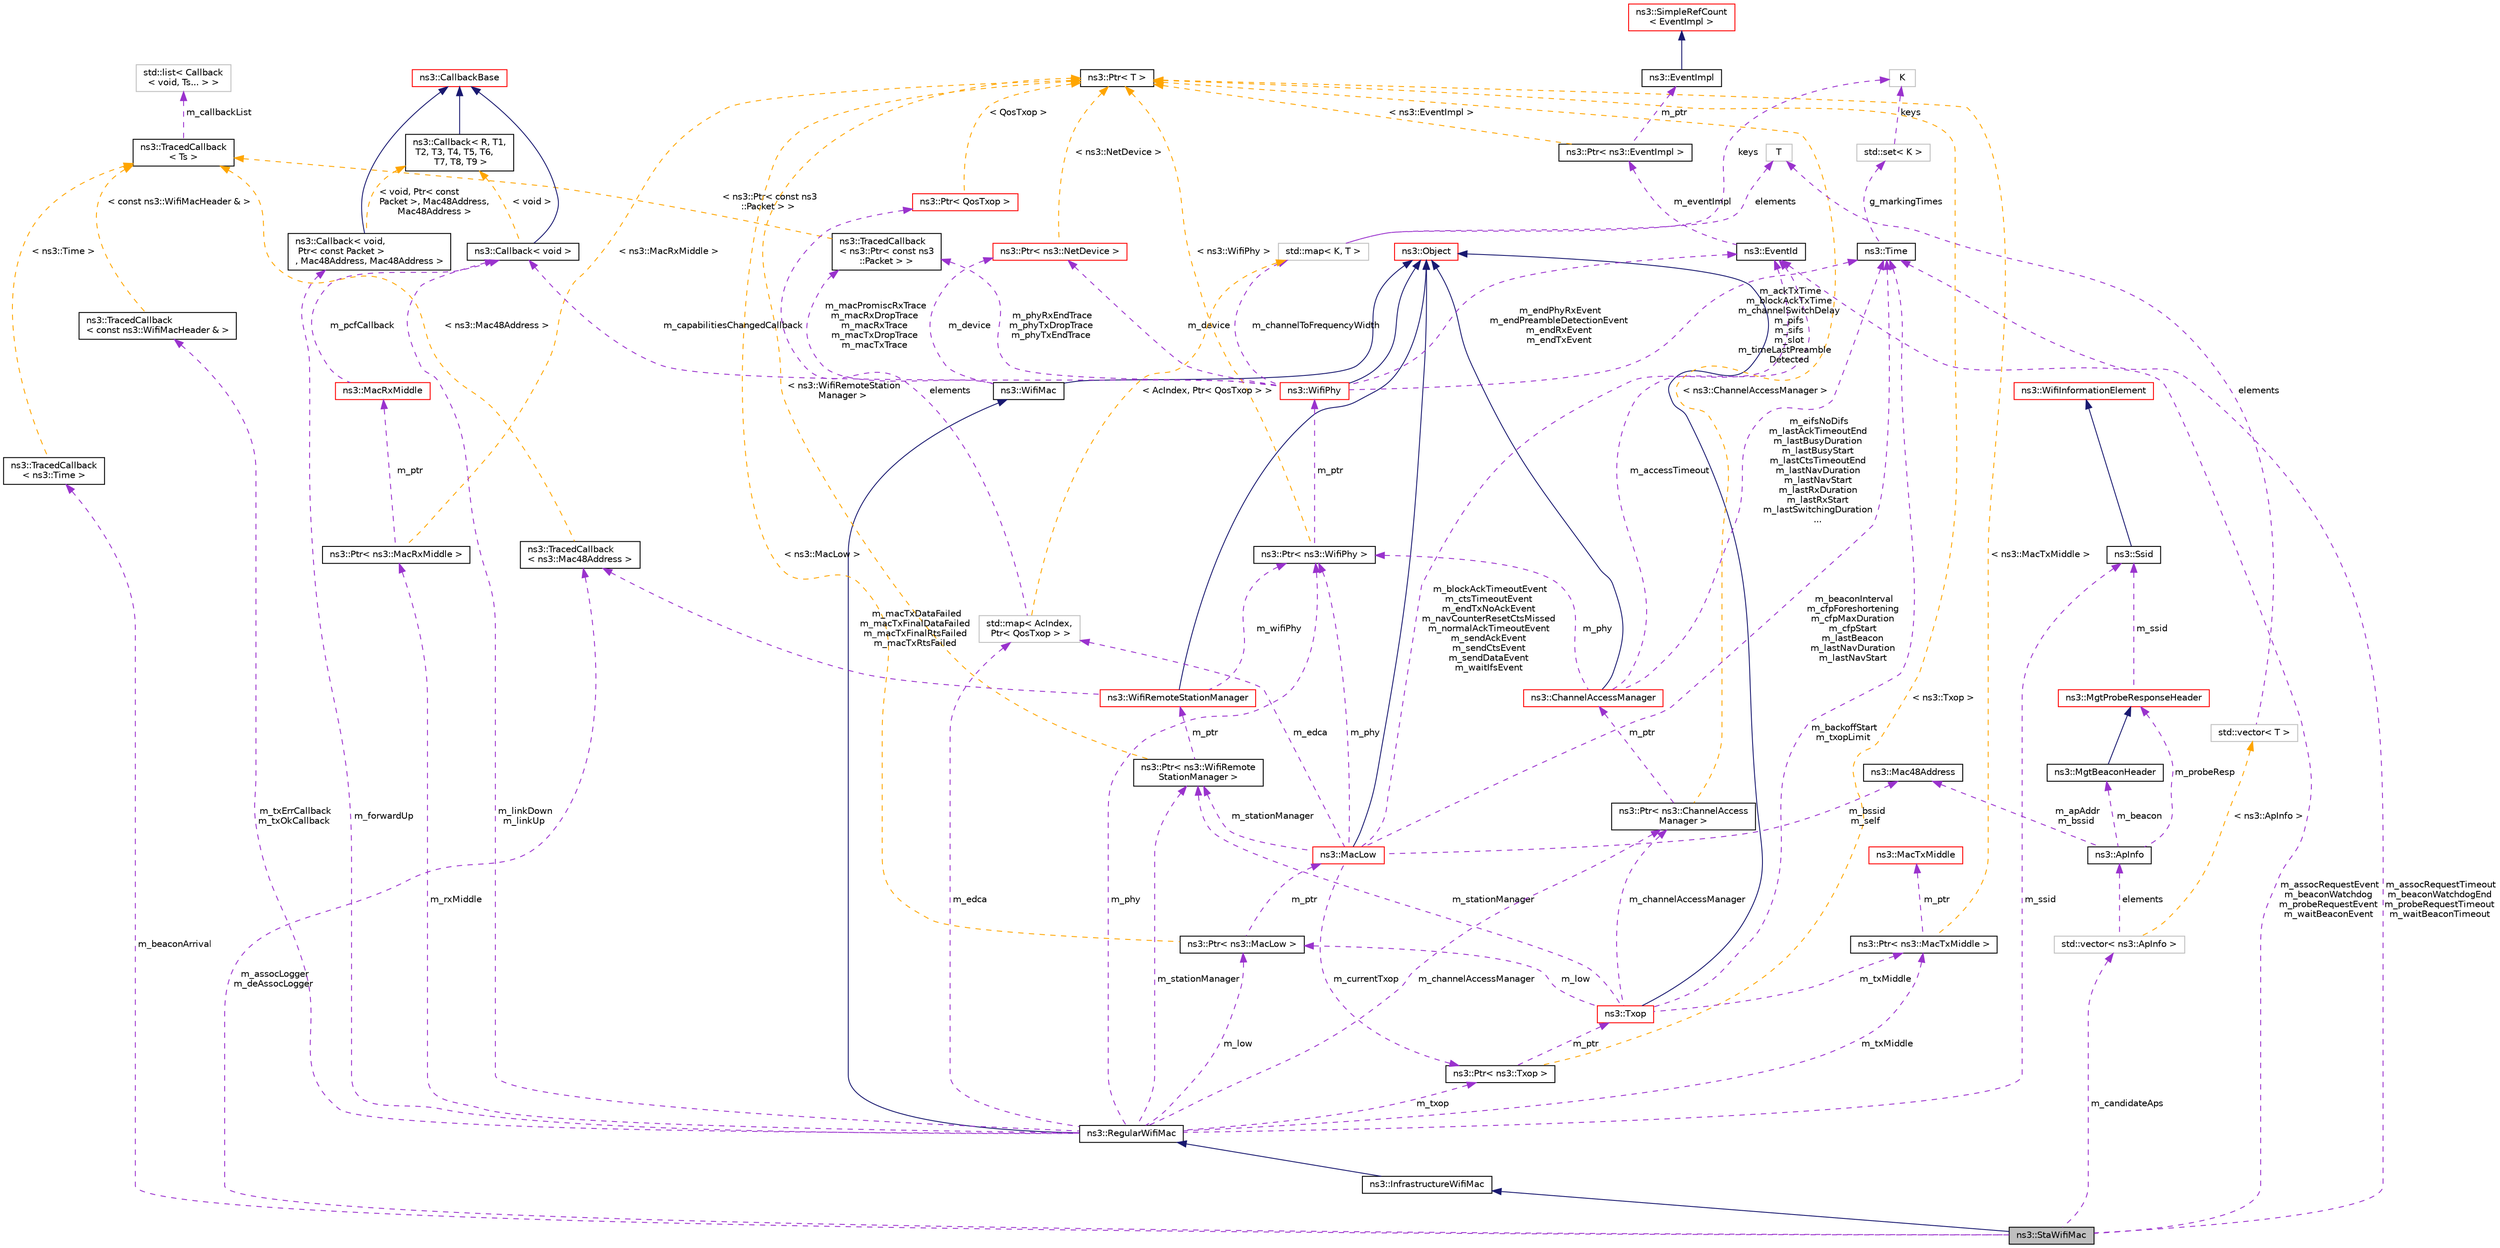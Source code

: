 digraph "ns3::StaWifiMac"
{
 // LATEX_PDF_SIZE
  edge [fontname="Helvetica",fontsize="10",labelfontname="Helvetica",labelfontsize="10"];
  node [fontname="Helvetica",fontsize="10",shape=record];
  Node1 [label="ns3::StaWifiMac",height=0.2,width=0.4,color="black", fillcolor="grey75", style="filled", fontcolor="black",tooltip="The Wifi MAC high model for a non-AP STA in a BSS."];
  Node2 -> Node1 [dir="back",color="midnightblue",fontsize="10",style="solid",fontname="Helvetica"];
  Node2 [label="ns3::InfrastructureWifiMac",height=0.2,width=0.4,color="black", fillcolor="white", style="filled",URL="$classns3_1_1_infrastructure_wifi_mac.html",tooltip="The Wifi MAC high model for a STA or AP in a BSS."];
  Node3 -> Node2 [dir="back",color="midnightblue",fontsize="10",style="solid",fontname="Helvetica"];
  Node3 [label="ns3::RegularWifiMac",height=0.2,width=0.4,color="black", fillcolor="white", style="filled",URL="$classns3_1_1_regular_wifi_mac.html",tooltip="base class for all MAC-level wifi objects."];
  Node4 -> Node3 [dir="back",color="midnightblue",fontsize="10",style="solid",fontname="Helvetica"];
  Node4 [label="ns3::WifiMac",height=0.2,width=0.4,color="black", fillcolor="white", style="filled",URL="$classns3_1_1_wifi_mac.html",tooltip="base class for all MAC-level wifi objects."];
  Node5 -> Node4 [dir="back",color="midnightblue",fontsize="10",style="solid",fontname="Helvetica"];
  Node5 [label="ns3::Object",height=0.2,width=0.4,color="red", fillcolor="white", style="filled",URL="$classns3_1_1_object.html",tooltip="A base class which provides memory management and object aggregation."];
  Node12 -> Node4 [dir="back",color="darkorchid3",fontsize="10",style="dashed",label=" m_macPromiscRxTrace\nm_macRxDropTrace\nm_macRxTrace\nm_macTxDropTrace\nm_macTxTrace" ,fontname="Helvetica"];
  Node12 [label="ns3::TracedCallback\l\< ns3::Ptr\< const ns3\l::Packet \> \>",height=0.2,width=0.4,color="black", fillcolor="white", style="filled",URL="$classns3_1_1_traced_callback.html",tooltip=" "];
  Node13 -> Node12 [dir="back",color="orange",fontsize="10",style="dashed",label=" \< ns3::Ptr\< const ns3\l::Packet \> \>" ,fontname="Helvetica"];
  Node13 [label="ns3::TracedCallback\l\< Ts \>",height=0.2,width=0.4,color="black", fillcolor="white", style="filled",URL="$classns3_1_1_traced_callback.html",tooltip="Forward calls to a chain of Callback."];
  Node14 -> Node13 [dir="back",color="darkorchid3",fontsize="10",style="dashed",label=" m_callbackList" ,fontname="Helvetica"];
  Node14 [label="std::list\< Callback\l\< void, Ts... \> \>",height=0.2,width=0.4,color="grey75", fillcolor="white", style="filled",tooltip=" "];
  Node24 -> Node4 [dir="back",color="darkorchid3",fontsize="10",style="dashed",label=" m_device" ,fontname="Helvetica"];
  Node24 [label="ns3::Ptr\< ns3::NetDevice \>",height=0.2,width=0.4,color="red", fillcolor="white", style="filled",URL="$classns3_1_1_ptr.html",tooltip=" "];
  Node20 -> Node24 [dir="back",color="orange",fontsize="10",style="dashed",label=" \< ns3::NetDevice \>" ,fontname="Helvetica"];
  Node20 [label="ns3::Ptr\< T \>",height=0.2,width=0.4,color="black", fillcolor="white", style="filled",URL="$classns3_1_1_ptr.html",tooltip="Smart pointer class similar to boost::intrusive_ptr."];
  Node26 -> Node3 [dir="back",color="darkorchid3",fontsize="10",style="dashed",label=" m_low" ,fontname="Helvetica"];
  Node26 [label="ns3::Ptr\< ns3::MacLow \>",height=0.2,width=0.4,color="black", fillcolor="white", style="filled",URL="$classns3_1_1_ptr.html",tooltip=" "];
  Node27 -> Node26 [dir="back",color="darkorchid3",fontsize="10",style="dashed",label=" m_ptr" ,fontname="Helvetica"];
  Node27 [label="ns3::MacLow",height=0.2,width=0.4,color="red", fillcolor="white", style="filled",URL="$classns3_1_1_mac_low.html",tooltip="handle RTS/CTS/Data/Ack transactions."];
  Node5 -> Node27 [dir="back",color="midnightblue",fontsize="10",style="solid",fontname="Helvetica"];
  Node28 -> Node27 [dir="back",color="darkorchid3",fontsize="10",style="dashed",label=" m_bssid\nm_self" ,fontname="Helvetica"];
  Node28 [label="ns3::Mac48Address",height=0.2,width=0.4,color="black", fillcolor="white", style="filled",URL="$classns3_1_1_mac48_address.html",tooltip="an EUI-48 address"];
  Node76 -> Node27 [dir="back",color="darkorchid3",fontsize="10",style="dashed",label=" m_stationManager" ,fontname="Helvetica"];
  Node76 [label="ns3::Ptr\< ns3::WifiRemote\lStationManager \>",height=0.2,width=0.4,color="black", fillcolor="white", style="filled",URL="$classns3_1_1_ptr.html",tooltip=" "];
  Node77 -> Node76 [dir="back",color="darkorchid3",fontsize="10",style="dashed",label=" m_ptr" ,fontname="Helvetica"];
  Node77 [label="ns3::WifiRemoteStationManager",height=0.2,width=0.4,color="red", fillcolor="white", style="filled",URL="$classns3_1_1_wifi_remote_station_manager.html",tooltip="hold a list of per-remote-station state."];
  Node5 -> Node77 [dir="back",color="midnightblue",fontsize="10",style="solid",fontname="Helvetica"];
  Node92 -> Node77 [dir="back",color="darkorchid3",fontsize="10",style="dashed",label=" m_macTxDataFailed\nm_macTxFinalDataFailed\nm_macTxFinalRtsFailed\nm_macTxRtsFailed" ,fontname="Helvetica"];
  Node92 [label="ns3::TracedCallback\l\< ns3::Mac48Address \>",height=0.2,width=0.4,color="black", fillcolor="white", style="filled",URL="$classns3_1_1_traced_callback.html",tooltip=" "];
  Node13 -> Node92 [dir="back",color="orange",fontsize="10",style="dashed",label=" \< ns3::Mac48Address \>" ,fontname="Helvetica"];
  Node96 -> Node77 [dir="back",color="darkorchid3",fontsize="10",style="dashed",label=" m_wifiPhy" ,fontname="Helvetica"];
  Node96 [label="ns3::Ptr\< ns3::WifiPhy \>",height=0.2,width=0.4,color="black", fillcolor="white", style="filled",URL="$classns3_1_1_ptr.html",tooltip=" "];
  Node97 -> Node96 [dir="back",color="darkorchid3",fontsize="10",style="dashed",label=" m_ptr" ,fontname="Helvetica"];
  Node97 [label="ns3::WifiPhy",height=0.2,width=0.4,color="red", fillcolor="white", style="filled",URL="$classns3_1_1_wifi_phy.html",tooltip="802.11 PHY layer model"];
  Node5 -> Node97 [dir="back",color="midnightblue",fontsize="10",style="solid",fontname="Helvetica"];
  Node12 -> Node97 [dir="back",color="darkorchid3",fontsize="10",style="dashed",label=" m_phyRxEndTrace\nm_phyTxDropTrace\nm_phyTxEndTrace" ,fontname="Helvetica"];
  Node35 -> Node97 [dir="back",color="darkorchid3",fontsize="10",style="dashed",label=" m_channelToFrequencyWidth" ,fontname="Helvetica"];
  Node35 [label="std::map\< K, T \>",height=0.2,width=0.4,color="grey75", fillcolor="white", style="filled",tooltip=" "];
  Node36 -> Node35 [dir="back",color="darkorchid3",fontsize="10",style="dashed",label=" keys" ,fontname="Helvetica"];
  Node36 [label="K",height=0.2,width=0.4,color="grey75", fillcolor="white", style="filled",tooltip=" "];
  Node23 -> Node35 [dir="back",color="darkorchid3",fontsize="10",style="dashed",label=" elements" ,fontname="Helvetica"];
  Node23 [label="T",height=0.2,width=0.4,color="grey75", fillcolor="white", style="filled",tooltip=" "];
  Node113 -> Node97 [dir="back",color="darkorchid3",fontsize="10",style="dashed",label=" m_endPhyRxEvent\nm_endPreambleDetectionEvent\nm_endRxEvent\nm_endTxEvent" ,fontname="Helvetica"];
  Node113 [label="ns3::EventId",height=0.2,width=0.4,color="black", fillcolor="white", style="filled",URL="$classns3_1_1_event_id.html",tooltip="An identifier for simulation events."];
  Node114 -> Node113 [dir="back",color="darkorchid3",fontsize="10",style="dashed",label=" m_eventImpl" ,fontname="Helvetica"];
  Node114 [label="ns3::Ptr\< ns3::EventImpl \>",height=0.2,width=0.4,color="black", fillcolor="white", style="filled",URL="$classns3_1_1_ptr.html",tooltip=" "];
  Node115 -> Node114 [dir="back",color="darkorchid3",fontsize="10",style="dashed",label=" m_ptr" ,fontname="Helvetica"];
  Node115 [label="ns3::EventImpl",height=0.2,width=0.4,color="black", fillcolor="white", style="filled",URL="$classns3_1_1_event_impl.html",tooltip="A simulation event."];
  Node116 -> Node115 [dir="back",color="midnightblue",fontsize="10",style="solid",fontname="Helvetica"];
  Node116 [label="ns3::SimpleRefCount\l\< EventImpl \>",height=0.2,width=0.4,color="red", fillcolor="white", style="filled",URL="$classns3_1_1_simple_ref_count.html",tooltip=" "];
  Node20 -> Node114 [dir="back",color="orange",fontsize="10",style="dashed",label=" \< ns3::EventImpl \>" ,fontname="Helvetica"];
  Node24 -> Node97 [dir="back",color="darkorchid3",fontsize="10",style="dashed",label=" m_device" ,fontname="Helvetica"];
  Node48 -> Node97 [dir="back",color="darkorchid3",fontsize="10",style="dashed",label=" m_ackTxTime\nm_blockAckTxTime\nm_channelSwitchDelay\nm_pifs\nm_sifs\nm_slot\nm_timeLastPreamble\lDetected" ,fontname="Helvetica"];
  Node48 [label="ns3::Time",height=0.2,width=0.4,color="black", fillcolor="white", style="filled",URL="$classns3_1_1_time.html",tooltip="Simulation virtual time values and global simulation resolution."];
  Node49 -> Node48 [dir="back",color="darkorchid3",fontsize="10",style="dashed",label=" g_markingTimes" ,fontname="Helvetica"];
  Node49 [label="std::set\< K \>",height=0.2,width=0.4,color="grey75", fillcolor="white", style="filled",tooltip=" "];
  Node36 -> Node49 [dir="back",color="darkorchid3",fontsize="10",style="dashed",label=" keys" ,fontname="Helvetica"];
  Node129 -> Node97 [dir="back",color="darkorchid3",fontsize="10",style="dashed",label=" m_capabilitiesChangedCallback" ,fontname="Helvetica"];
  Node129 [label="ns3::Callback\< void \>",height=0.2,width=0.4,color="black", fillcolor="white", style="filled",URL="$classns3_1_1_callback.html",tooltip=" "];
  Node16 -> Node129 [dir="back",color="midnightblue",fontsize="10",style="solid",fontname="Helvetica"];
  Node16 [label="ns3::CallbackBase",height=0.2,width=0.4,color="red", fillcolor="white", style="filled",URL="$classns3_1_1_callback_base.html",tooltip="Base class for Callback class."];
  Node21 -> Node129 [dir="back",color="orange",fontsize="10",style="dashed",label=" \< void \>" ,fontname="Helvetica"];
  Node21 [label="ns3::Callback\< R, T1,\l T2, T3, T4, T5, T6,\l T7, T8, T9 \>",height=0.2,width=0.4,color="black", fillcolor="white", style="filled",URL="$classns3_1_1_callback.html",tooltip="Callback template class."];
  Node16 -> Node21 [dir="back",color="midnightblue",fontsize="10",style="solid",fontname="Helvetica"];
  Node20 -> Node96 [dir="back",color="orange",fontsize="10",style="dashed",label=" \< ns3::WifiPhy \>" ,fontname="Helvetica"];
  Node20 -> Node76 [dir="back",color="orange",fontsize="10",style="dashed",label=" \< ns3::WifiRemoteStation\lManager \>" ,fontname="Helvetica"];
  Node71 -> Node27 [dir="back",color="darkorchid3",fontsize="10",style="dashed",label=" m_edca" ,fontname="Helvetica"];
  Node71 [label="std::map\< AcIndex,\l Ptr\< QosTxop \> \>",height=0.2,width=0.4,color="grey75", fillcolor="white", style="filled",tooltip=" "];
  Node72 -> Node71 [dir="back",color="darkorchid3",fontsize="10",style="dashed",label=" elements" ,fontname="Helvetica"];
  Node72 [label="ns3::Ptr\< QosTxop \>",height=0.2,width=0.4,color="red", fillcolor="white", style="filled",URL="$classns3_1_1_ptr.html",tooltip=" "];
  Node20 -> Node72 [dir="back",color="orange",fontsize="10",style="dashed",label=" \< QosTxop \>" ,fontname="Helvetica"];
  Node35 -> Node71 [dir="back",color="orange",fontsize="10",style="dashed",label=" \< AcIndex, Ptr\< QosTxop \> \>" ,fontname="Helvetica"];
  Node113 -> Node27 [dir="back",color="darkorchid3",fontsize="10",style="dashed",label=" m_blockAckTimeoutEvent\nm_ctsTimeoutEvent\nm_endTxNoAckEvent\nm_navCounterResetCtsMissed\nm_normalAckTimeoutEvent\nm_sendAckEvent\nm_sendCtsEvent\nm_sendDataEvent\nm_waitIfsEvent" ,fontname="Helvetica"];
  Node48 -> Node27 [dir="back",color="darkorchid3",fontsize="10",style="dashed",label=" m_beaconInterval\nm_cfpForeshortening\nm_cfpMaxDuration\nm_cfpStart\nm_lastBeacon\nm_lastNavDuration\nm_lastNavStart" ,fontname="Helvetica"];
  Node96 -> Node27 [dir="back",color="darkorchid3",fontsize="10",style="dashed",label=" m_phy" ,fontname="Helvetica"];
  Node238 -> Node27 [dir="back",color="darkorchid3",fontsize="10",style="dashed",label=" m_currentTxop" ,fontname="Helvetica"];
  Node238 [label="ns3::Ptr\< ns3::Txop \>",height=0.2,width=0.4,color="black", fillcolor="white", style="filled",URL="$classns3_1_1_ptr.html",tooltip=" "];
  Node74 -> Node238 [dir="back",color="darkorchid3",fontsize="10",style="dashed",label=" m_ptr" ,fontname="Helvetica"];
  Node74 [label="ns3::Txop",height=0.2,width=0.4,color="red", fillcolor="white", style="filled",URL="$classns3_1_1_txop.html",tooltip="Handle packet fragmentation and retransmissions for data and management frames."];
  Node5 -> Node74 [dir="back",color="midnightblue",fontsize="10",style="solid",fontname="Helvetica"];
  Node26 -> Node74 [dir="back",color="darkorchid3",fontsize="10",style="dashed",label=" m_low" ,fontname="Helvetica"];
  Node76 -> Node74 [dir="back",color="darkorchid3",fontsize="10",style="dashed",label=" m_stationManager" ,fontname="Helvetica"];
  Node48 -> Node74 [dir="back",color="darkorchid3",fontsize="10",style="dashed",label=" m_backoffStart\nm_txopLimit" ,fontname="Helvetica"];
  Node197 -> Node74 [dir="back",color="darkorchid3",fontsize="10",style="dashed",label=" m_channelAccessManager" ,fontname="Helvetica"];
  Node197 [label="ns3::Ptr\< ns3::ChannelAccess\lManager \>",height=0.2,width=0.4,color="black", fillcolor="white", style="filled",URL="$classns3_1_1_ptr.html",tooltip=" "];
  Node198 -> Node197 [dir="back",color="darkorchid3",fontsize="10",style="dashed",label=" m_ptr" ,fontname="Helvetica"];
  Node198 [label="ns3::ChannelAccessManager",height=0.2,width=0.4,color="red", fillcolor="white", style="filled",URL="$classns3_1_1_channel_access_manager.html",tooltip="Manage a set of ns3::Txop."];
  Node5 -> Node198 [dir="back",color="midnightblue",fontsize="10",style="solid",fontname="Helvetica"];
  Node113 -> Node198 [dir="back",color="darkorchid3",fontsize="10",style="dashed",label=" m_accessTimeout" ,fontname="Helvetica"];
  Node48 -> Node198 [dir="back",color="darkorchid3",fontsize="10",style="dashed",label=" m_eifsNoDifs\nm_lastAckTimeoutEnd\nm_lastBusyDuration\nm_lastBusyStart\nm_lastCtsTimeoutEnd\nm_lastNavDuration\nm_lastNavStart\nm_lastRxDuration\nm_lastRxStart\nm_lastSwitchingDuration\n..." ,fontname="Helvetica"];
  Node96 -> Node198 [dir="back",color="darkorchid3",fontsize="10",style="dashed",label=" m_phy" ,fontname="Helvetica"];
  Node20 -> Node197 [dir="back",color="orange",fontsize="10",style="dashed",label=" \< ns3::ChannelAccessManager \>" ,fontname="Helvetica"];
  Node207 -> Node74 [dir="back",color="darkorchid3",fontsize="10",style="dashed",label=" m_txMiddle" ,fontname="Helvetica"];
  Node207 [label="ns3::Ptr\< ns3::MacTxMiddle \>",height=0.2,width=0.4,color="black", fillcolor="white", style="filled",URL="$classns3_1_1_ptr.html",tooltip=" "];
  Node208 -> Node207 [dir="back",color="darkorchid3",fontsize="10",style="dashed",label=" m_ptr" ,fontname="Helvetica"];
  Node208 [label="ns3::MacTxMiddle",height=0.2,width=0.4,color="red", fillcolor="white", style="filled",URL="$classns3_1_1_mac_tx_middle.html",tooltip="Handles sequence numbering of IEEE 802.11 data frames."];
  Node20 -> Node207 [dir="back",color="orange",fontsize="10",style="dashed",label=" \< ns3::MacTxMiddle \>" ,fontname="Helvetica"];
  Node20 -> Node238 [dir="back",color="orange",fontsize="10",style="dashed",label=" \< ns3::Txop \>" ,fontname="Helvetica"];
  Node20 -> Node26 [dir="back",color="orange",fontsize="10",style="dashed",label=" \< ns3::MacLow \>" ,fontname="Helvetica"];
  Node241 -> Node3 [dir="back",color="darkorchid3",fontsize="10",style="dashed",label=" m_ssid" ,fontname="Helvetica"];
  Node241 [label="ns3::Ssid",height=0.2,width=0.4,color="black", fillcolor="white", style="filled",URL="$classns3_1_1_ssid.html",tooltip="The IEEE 802.11 SSID Information Element."];
  Node83 -> Node241 [dir="back",color="midnightblue",fontsize="10",style="solid",fontname="Helvetica"];
  Node83 [label="ns3::WifiInformationElement",height=0.2,width=0.4,color="red", fillcolor="white", style="filled",URL="$classns3_1_1_wifi_information_element.html",tooltip="Information element, as defined in 802.11-2007 standard."];
  Node76 -> Node3 [dir="back",color="darkorchid3",fontsize="10",style="dashed",label=" m_stationManager" ,fontname="Helvetica"];
  Node242 -> Node3 [dir="back",color="darkorchid3",fontsize="10",style="dashed",label=" m_txErrCallback\nm_txOkCallback" ,fontname="Helvetica"];
  Node242 [label="ns3::TracedCallback\l\< const ns3::WifiMacHeader & \>",height=0.2,width=0.4,color="black", fillcolor="white", style="filled",URL="$classns3_1_1_traced_callback.html",tooltip=" "];
  Node13 -> Node242 [dir="back",color="orange",fontsize="10",style="dashed",label=" \< const ns3::WifiMacHeader & \>" ,fontname="Helvetica"];
  Node71 -> Node3 [dir="back",color="darkorchid3",fontsize="10",style="dashed",label=" m_edca" ,fontname="Helvetica"];
  Node197 -> Node3 [dir="back",color="darkorchid3",fontsize="10",style="dashed",label=" m_channelAccessManager" ,fontname="Helvetica"];
  Node129 -> Node3 [dir="back",color="darkorchid3",fontsize="10",style="dashed",label=" m_linkDown\nm_linkUp" ,fontname="Helvetica"];
  Node243 -> Node3 [dir="back",color="darkorchid3",fontsize="10",style="dashed",label=" m_rxMiddle" ,fontname="Helvetica"];
  Node243 [label="ns3::Ptr\< ns3::MacRxMiddle \>",height=0.2,width=0.4,color="black", fillcolor="white", style="filled",URL="$classns3_1_1_ptr.html",tooltip=" "];
  Node244 -> Node243 [dir="back",color="darkorchid3",fontsize="10",style="dashed",label=" m_ptr" ,fontname="Helvetica"];
  Node244 [label="ns3::MacRxMiddle",height=0.2,width=0.4,color="red", fillcolor="white", style="filled",URL="$classns3_1_1_mac_rx_middle.html",tooltip="This class handles duplicate detection and recomposition of fragments."];
  Node129 -> Node244 [dir="back",color="darkorchid3",fontsize="10",style="dashed",label=" m_pcfCallback" ,fontname="Helvetica"];
  Node20 -> Node243 [dir="back",color="orange",fontsize="10",style="dashed",label=" \< ns3::MacRxMiddle \>" ,fontname="Helvetica"];
  Node250 -> Node3 [dir="back",color="darkorchid3",fontsize="10",style="dashed",label=" m_forwardUp" ,fontname="Helvetica"];
  Node250 [label="ns3::Callback\< void,\l Ptr\< const Packet \>\l, Mac48Address, Mac48Address \>",height=0.2,width=0.4,color="black", fillcolor="white", style="filled",URL="$classns3_1_1_callback.html",tooltip=" "];
  Node16 -> Node250 [dir="back",color="midnightblue",fontsize="10",style="solid",fontname="Helvetica"];
  Node21 -> Node250 [dir="back",color="orange",fontsize="10",style="dashed",label=" \< void, Ptr\< const\l Packet \>, Mac48Address,\l Mac48Address \>" ,fontname="Helvetica"];
  Node96 -> Node3 [dir="back",color="darkorchid3",fontsize="10",style="dashed",label=" m_phy" ,fontname="Helvetica"];
  Node207 -> Node3 [dir="back",color="darkorchid3",fontsize="10",style="dashed",label=" m_txMiddle" ,fontname="Helvetica"];
  Node238 -> Node3 [dir="back",color="darkorchid3",fontsize="10",style="dashed",label=" m_txop" ,fontname="Helvetica"];
  Node113 -> Node1 [dir="back",color="darkorchid3",fontsize="10",style="dashed",label=" m_assocRequestEvent\nm_beaconWatchdog\nm_probeRequestEvent\nm_waitBeaconEvent" ,fontname="Helvetica"];
  Node251 -> Node1 [dir="back",color="darkorchid3",fontsize="10",style="dashed",label=" m_beaconArrival" ,fontname="Helvetica"];
  Node251 [label="ns3::TracedCallback\l\< ns3::Time \>",height=0.2,width=0.4,color="black", fillcolor="white", style="filled",URL="$classns3_1_1_traced_callback.html",tooltip=" "];
  Node13 -> Node251 [dir="back",color="orange",fontsize="10",style="dashed",label=" \< ns3::Time \>" ,fontname="Helvetica"];
  Node48 -> Node1 [dir="back",color="darkorchid3",fontsize="10",style="dashed",label=" m_assocRequestTimeout\nm_beaconWatchdogEnd\nm_probeRequestTimeout\nm_waitBeaconTimeout" ,fontname="Helvetica"];
  Node92 -> Node1 [dir="back",color="darkorchid3",fontsize="10",style="dashed",label=" m_assocLogger\nm_deAssocLogger" ,fontname="Helvetica"];
  Node252 -> Node1 [dir="back",color="darkorchid3",fontsize="10",style="dashed",label=" m_candidateAps" ,fontname="Helvetica"];
  Node252 [label="std::vector\< ns3::ApInfo \>",height=0.2,width=0.4,color="grey75", fillcolor="white", style="filled",tooltip=" "];
  Node253 -> Node252 [dir="back",color="darkorchid3",fontsize="10",style="dashed",label=" elements" ,fontname="Helvetica"];
  Node253 [label="ns3::ApInfo",height=0.2,width=0.4,color="black", fillcolor="white", style="filled",URL="$structns3_1_1_ap_info.html",tooltip="Struct to hold information regarding observed AP through active/passive scanning."];
  Node28 -> Node253 [dir="back",color="darkorchid3",fontsize="10",style="dashed",label=" m_apAddr\nm_bssid" ,fontname="Helvetica"];
  Node254 -> Node253 [dir="back",color="darkorchid3",fontsize="10",style="dashed",label=" m_probeResp" ,fontname="Helvetica"];
  Node254 [label="ns3::MgtProbeResponseHeader",height=0.2,width=0.4,color="red", fillcolor="white", style="filled",URL="$classns3_1_1_mgt_probe_response_header.html",tooltip="Implement the header for management frames of type probe response."];
  Node241 -> Node254 [dir="back",color="darkorchid3",fontsize="10",style="dashed",label=" m_ssid" ,fontname="Helvetica"];
  Node266 -> Node253 [dir="back",color="darkorchid3",fontsize="10",style="dashed",label=" m_beacon" ,fontname="Helvetica"];
  Node266 [label="ns3::MgtBeaconHeader",height=0.2,width=0.4,color="black", fillcolor="white", style="filled",URL="$classns3_1_1_mgt_beacon_header.html",tooltip="Implement the header for management frames of type beacon."];
  Node254 -> Node266 [dir="back",color="midnightblue",fontsize="10",style="solid",fontname="Helvetica"];
  Node57 -> Node252 [dir="back",color="orange",fontsize="10",style="dashed",label=" \< ns3::ApInfo \>" ,fontname="Helvetica"];
  Node57 [label="std::vector\< T \>",height=0.2,width=0.4,color="grey75", fillcolor="white", style="filled",tooltip=" "];
  Node23 -> Node57 [dir="back",color="darkorchid3",fontsize="10",style="dashed",label=" elements" ,fontname="Helvetica"];
}
